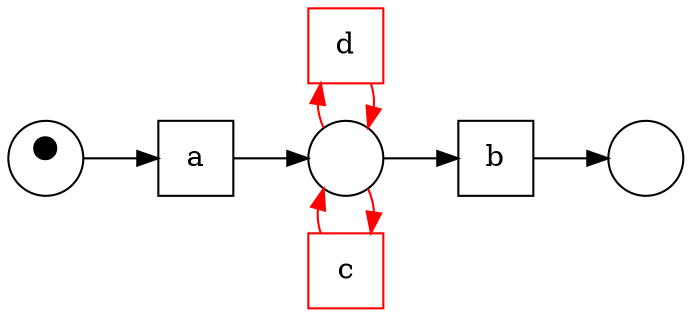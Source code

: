 digraph G {
    rankdir=LR;
    subgraph place {
        node [shape=circle,fixedsize=true,label=" "];
        i [label="&bull;", fontsize=40];
        o; p1;        
    }
    subgraph transitions {
        node [shape=rect,height=.5,width=.5];
        a; b; c [color=red]; d [color=red];
    }

    i -> a -> p1 -> b -> o;
   p1 -> c -> p1 [color=red];
   d -> p1 -> d [color=red];

   {rank=same; c; p1; d;}
   
}